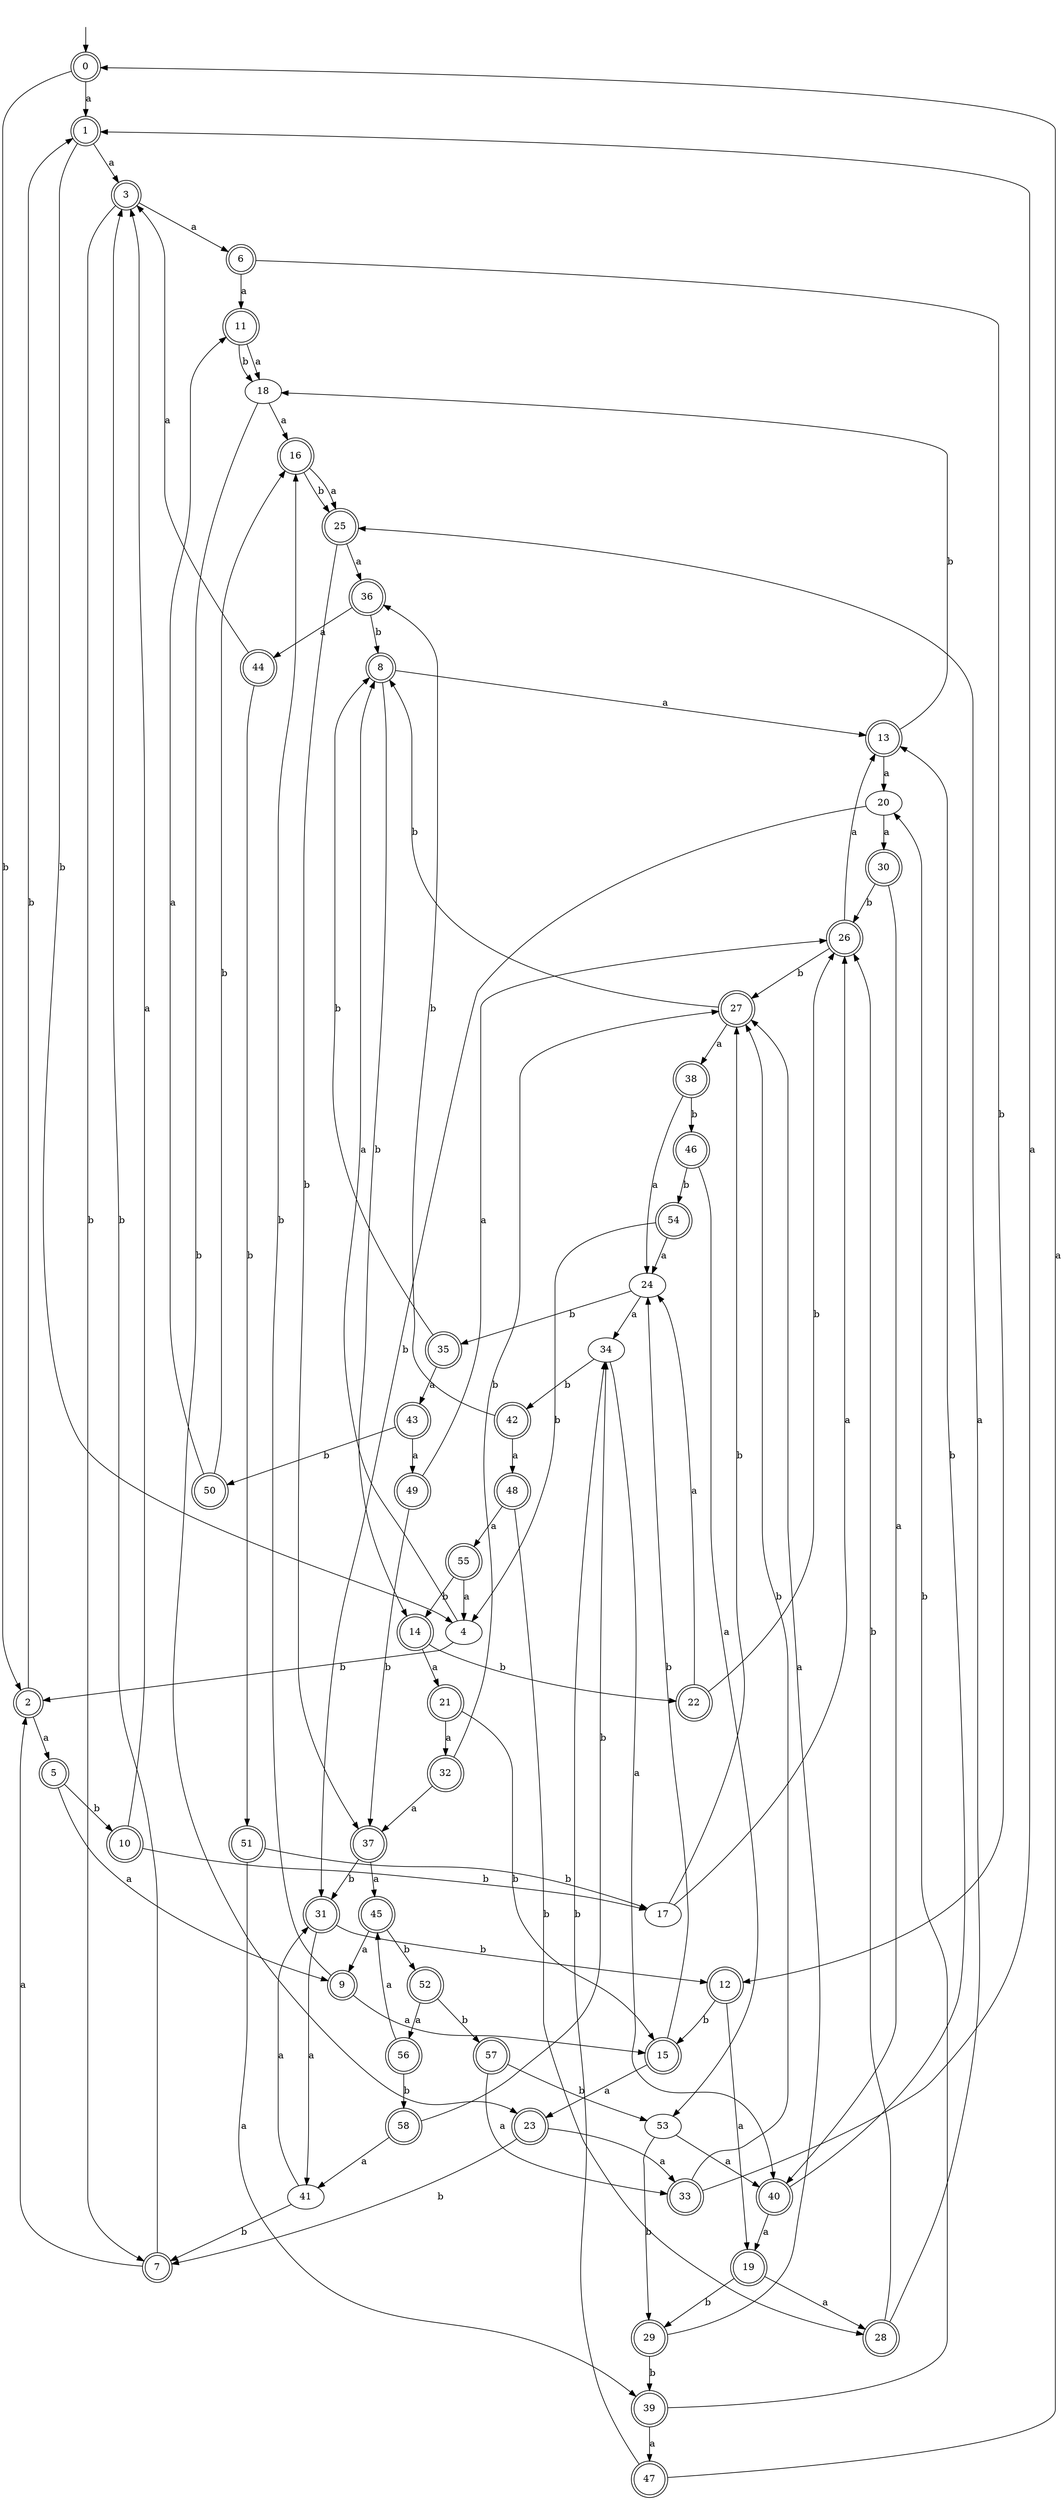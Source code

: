 digraph RandomDFA {
  __start0 [label="", shape=none];
  __start0 -> 0 [label=""];
  0 [shape=circle] [shape=doublecircle]
  0 -> 1 [label="a"]
  0 -> 2 [label="b"]
  1 [shape=doublecircle]
  1 -> 3 [label="a"]
  1 -> 4 [label="b"]
  2 [shape=doublecircle]
  2 -> 5 [label="a"]
  2 -> 1 [label="b"]
  3 [shape=doublecircle]
  3 -> 6 [label="a"]
  3 -> 7 [label="b"]
  4
  4 -> 8 [label="a"]
  4 -> 2 [label="b"]
  5 [shape=doublecircle]
  5 -> 9 [label="a"]
  5 -> 10 [label="b"]
  6 [shape=doublecircle]
  6 -> 11 [label="a"]
  6 -> 12 [label="b"]
  7 [shape=doublecircle]
  7 -> 2 [label="a"]
  7 -> 3 [label="b"]
  8 [shape=doublecircle]
  8 -> 13 [label="a"]
  8 -> 14 [label="b"]
  9 [shape=doublecircle]
  9 -> 15 [label="a"]
  9 -> 16 [label="b"]
  10 [shape=doublecircle]
  10 -> 3 [label="a"]
  10 -> 17 [label="b"]
  11 [shape=doublecircle]
  11 -> 18 [label="a"]
  11 -> 18 [label="b"]
  12 [shape=doublecircle]
  12 -> 19 [label="a"]
  12 -> 15 [label="b"]
  13 [shape=doublecircle]
  13 -> 20 [label="a"]
  13 -> 18 [label="b"]
  14 [shape=doublecircle]
  14 -> 21 [label="a"]
  14 -> 22 [label="b"]
  15 [shape=doublecircle]
  15 -> 23 [label="a"]
  15 -> 24 [label="b"]
  16 [shape=doublecircle]
  16 -> 25 [label="a"]
  16 -> 25 [label="b"]
  17
  17 -> 26 [label="a"]
  17 -> 27 [label="b"]
  18
  18 -> 16 [label="a"]
  18 -> 23 [label="b"]
  19 [shape=doublecircle]
  19 -> 28 [label="a"]
  19 -> 29 [label="b"]
  20
  20 -> 30 [label="a"]
  20 -> 31 [label="b"]
  21 [shape=doublecircle]
  21 -> 32 [label="a"]
  21 -> 15 [label="b"]
  22 [shape=doublecircle]
  22 -> 24 [label="a"]
  22 -> 26 [label="b"]
  23 [shape=doublecircle]
  23 -> 33 [label="a"]
  23 -> 7 [label="b"]
  24
  24 -> 34 [label="a"]
  24 -> 35 [label="b"]
  25 [shape=doublecircle]
  25 -> 36 [label="a"]
  25 -> 37 [label="b"]
  26 [shape=doublecircle]
  26 -> 13 [label="a"]
  26 -> 27 [label="b"]
  27 [shape=doublecircle]
  27 -> 38 [label="a"]
  27 -> 8 [label="b"]
  28 [shape=doublecircle]
  28 -> 25 [label="a"]
  28 -> 26 [label="b"]
  29 [shape=doublecircle]
  29 -> 27 [label="a"]
  29 -> 39 [label="b"]
  30 [shape=doublecircle]
  30 -> 40 [label="a"]
  30 -> 26 [label="b"]
  31 [shape=doublecircle]
  31 -> 41 [label="a"]
  31 -> 12 [label="b"]
  32 [shape=doublecircle]
  32 -> 37 [label="a"]
  32 -> 27 [label="b"]
  33 [shape=doublecircle]
  33 -> 1 [label="a"]
  33 -> 27 [label="b"]
  34
  34 -> 40 [label="a"]
  34 -> 42 [label="b"]
  35 [shape=doublecircle]
  35 -> 43 [label="a"]
  35 -> 8 [label="b"]
  36 [shape=doublecircle]
  36 -> 44 [label="a"]
  36 -> 8 [label="b"]
  37 [shape=doublecircle]
  37 -> 45 [label="a"]
  37 -> 31 [label="b"]
  38 [shape=doublecircle]
  38 -> 24 [label="a"]
  38 -> 46 [label="b"]
  39 [shape=doublecircle]
  39 -> 47 [label="a"]
  39 -> 20 [label="b"]
  40 [shape=doublecircle]
  40 -> 19 [label="a"]
  40 -> 13 [label="b"]
  41
  41 -> 31 [label="a"]
  41 -> 7 [label="b"]
  42 [shape=doublecircle]
  42 -> 48 [label="a"]
  42 -> 36 [label="b"]
  43 [shape=doublecircle]
  43 -> 49 [label="a"]
  43 -> 50 [label="b"]
  44 [shape=doublecircle]
  44 -> 3 [label="a"]
  44 -> 51 [label="b"]
  45 [shape=doublecircle]
  45 -> 9 [label="a"]
  45 -> 52 [label="b"]
  46 [shape=doublecircle]
  46 -> 53 [label="a"]
  46 -> 54 [label="b"]
  47 [shape=doublecircle]
  47 -> 0 [label="a"]
  47 -> 34 [label="b"]
  48 [shape=doublecircle]
  48 -> 55 [label="a"]
  48 -> 28 [label="b"]
  49 [shape=doublecircle]
  49 -> 26 [label="a"]
  49 -> 37 [label="b"]
  50 [shape=doublecircle]
  50 -> 11 [label="a"]
  50 -> 16 [label="b"]
  51 [shape=doublecircle]
  51 -> 39 [label="a"]
  51 -> 17 [label="b"]
  52 [shape=doublecircle]
  52 -> 56 [label="a"]
  52 -> 57 [label="b"]
  53
  53 -> 40 [label="a"]
  53 -> 29 [label="b"]
  54 [shape=doublecircle]
  54 -> 24 [label="a"]
  54 -> 4 [label="b"]
  55 [shape=doublecircle]
  55 -> 4 [label="a"]
  55 -> 14 [label="b"]
  56 [shape=doublecircle]
  56 -> 45 [label="a"]
  56 -> 58 [label="b"]
  57 [shape=doublecircle]
  57 -> 33 [label="a"]
  57 -> 53 [label="b"]
  58 [shape=doublecircle]
  58 -> 41 [label="a"]
  58 -> 34 [label="b"]
}
